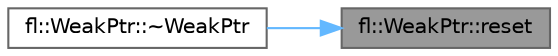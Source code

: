 digraph "fl::WeakPtr::reset"
{
 // LATEX_PDF_SIZE
  bgcolor="transparent";
  edge [fontname=Helvetica,fontsize=10,labelfontname=Helvetica,labelfontsize=10];
  node [fontname=Helvetica,fontsize=10,shape=box,height=0.2,width=0.4];
  rankdir="RL";
  Node1 [id="Node000001",label="fl::WeakPtr::reset",height=0.2,width=0.4,color="gray40", fillcolor="grey60", style="filled", fontcolor="black",tooltip=" "];
  Node1 -> Node2 [id="edge1_Node000001_Node000002",dir="back",color="steelblue1",style="solid",tooltip=" "];
  Node2 [id="Node000002",label="fl::WeakPtr::~WeakPtr",height=0.2,width=0.4,color="grey40", fillcolor="white", style="filled",URL="$db/d77/classfl_1_1_weak_ptr_ab7cd0161ca03fc7758c367cf9dc6e41d.html#ab7cd0161ca03fc7758c367cf9dc6e41d",tooltip=" "];
}
